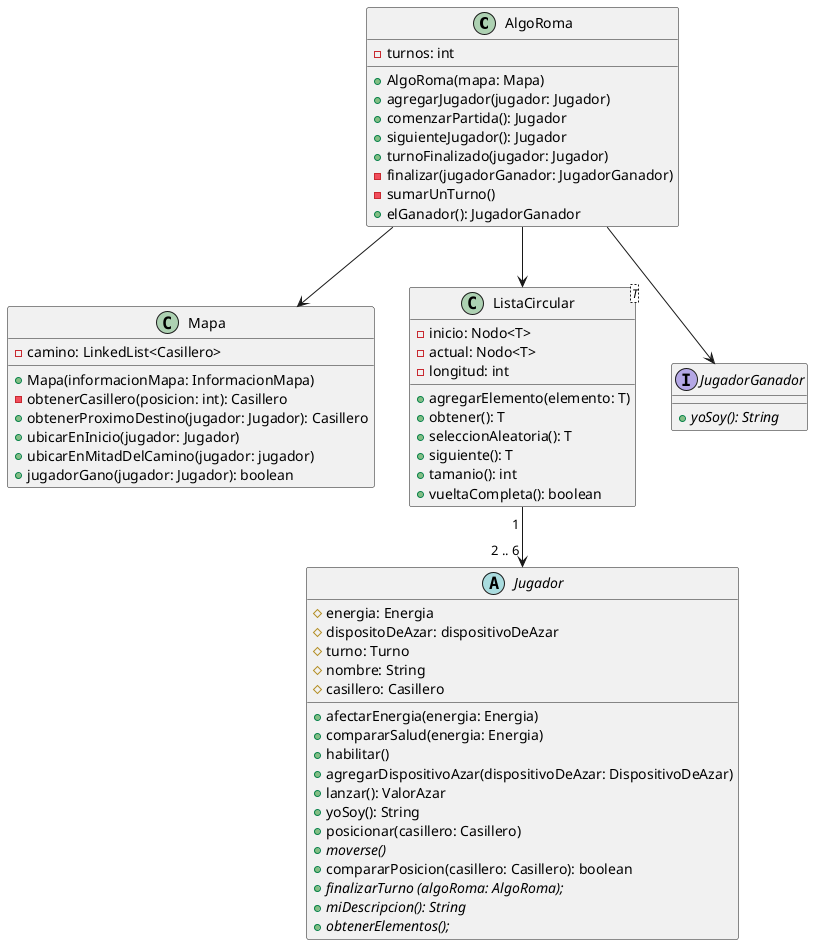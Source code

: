 @startuml AlgoRoma

class AlgoRoma{
    -turnos: int
    +AlgoRoma(mapa: Mapa)
    +agregarJugador(jugador: Jugador)
    +comenzarPartida(): Jugador
    +siguienteJugador(): Jugador
    +turnoFinalizado(jugador: Jugador)
    -finalizar(jugadorGanador: JugadorGanador)
    -sumarUnTurno()
    +elGanador(): JugadorGanador
}


class ListaCircular<T>{
    -inicio: Nodo<T>
    -actual: Nodo<T>
    -longitud: int
    +agregarElemento(elemento: T)
    +obtener(): T
    +seleccionAleatoria(): T
    +siguiente(): T
    +tamanio(): int
    +vueltaCompleta(): boolean
}


abstract class Jugador{
    #energia: Energia
    #dispositoDeAzar: dispositivoDeAzar
    #turno: Turno
    #nombre: String
    #casillero: Casillero
    +afectarEnergia(energia: Energia)
    +compararSalud(energia: Energia)
    +habilitar()
    +agregarDispositivoAzar(dispositivoDeAzar: DispositivoDeAzar)
    +lanzar(): ValorAzar
    +yoSoy(): String
    +posicionar(casillero: Casillero)
    +{abstract}moverse()
    +compararPosicion(casillero: Casillero): boolean
    +{abstract}finalizarTurno (algoRoma: AlgoRoma);
    +{abstract}miDescripcion(): String
    +{abstract}obtenerElementos();
}


class Mapa{
    -camino: LinkedList<Casillero>
    +Mapa(informacionMapa: InformacionMapa)
    -obtenerCasillero(posicion: int): Casillero
    +obtenerProximoDestino(jugador: Jugador): Casillero
    +ubicarEnInicio(jugador: Jugador)
    +ubicarEnMitadDelCamino(jugador: jugador)
    +jugadorGano(jugador: Jugador): boolean
}


interface JugadorGanador{
    +{abstract}yoSoy(): String
}

Mapa -[hidden]> ListaCircular
ListaCircular -[hidden]> JugadorGanador


AlgoRoma --> ListaCircular

ListaCircular "1 " --> "2 .. 6 " Jugador

AlgoRoma --> Mapa
AlgoRoma --> JugadorGanador



@enduml